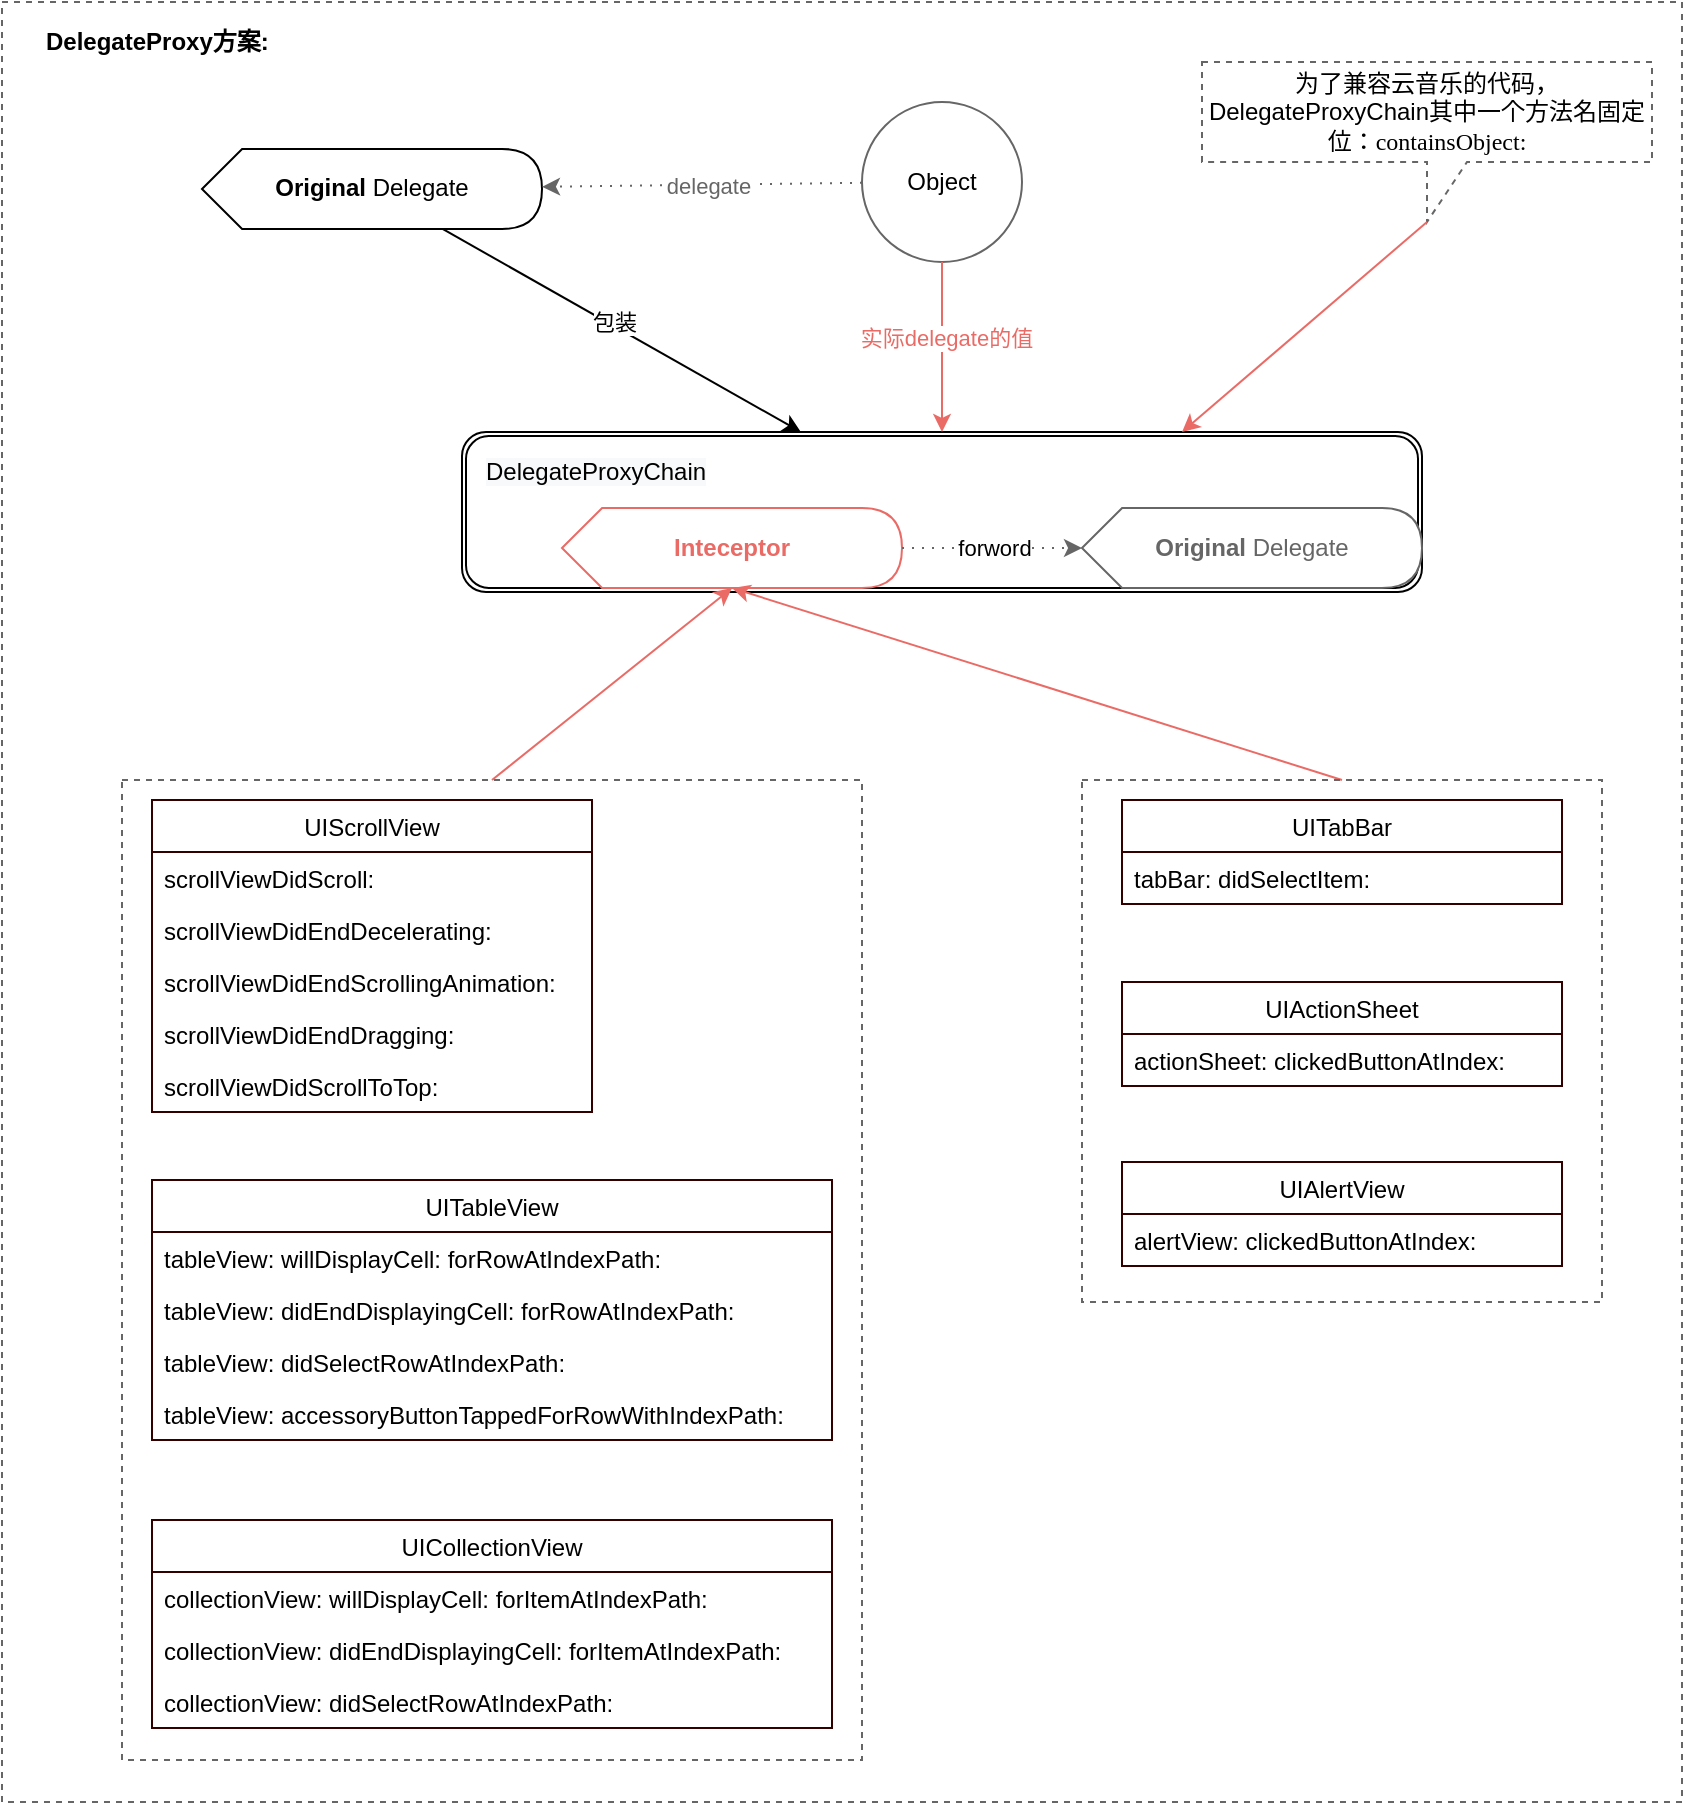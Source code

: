 <mxfile version="14.4.4" type="github">
  <diagram id="OFh5jDZAujv4qqEXNCZY" name="Page-1">
    <mxGraphModel dx="2858" dy="1131" grid="1" gridSize="10" guides="1" tooltips="1" connect="1" arrows="1" fold="1" page="1" pageScale="1" pageWidth="827" pageHeight="1169" math="0" shadow="0">
      <root>
        <mxCell id="0" />
        <mxCell id="1" parent="0" />
        <mxCell id="DnD35GqqPeqiVCsaAdNy-98" value="" style="whiteSpace=wrap;html=1;fontColor=#330000;strokeColor=#666666;fillColor=none;dashed=1;" parent="1" vertex="1">
          <mxGeometry x="-660" y="140" width="840" height="900" as="geometry" />
        </mxCell>
        <mxCell id="DnD35GqqPeqiVCsaAdNy-99" value="&lt;b&gt;Original&lt;/b&gt; Delegate" style="shape=display;whiteSpace=wrap;html=1;size=0.118;" parent="1" vertex="1">
          <mxGeometry x="-560" y="213.46" width="170" height="40" as="geometry" />
        </mxCell>
        <mxCell id="DnD35GqqPeqiVCsaAdNy-100" value="" style="shape=ext;double=1;rounded=1;whiteSpace=wrap;html=1;" parent="1" vertex="1">
          <mxGeometry x="-430" y="355" width="480" height="80" as="geometry" />
        </mxCell>
        <mxCell id="DnD35GqqPeqiVCsaAdNy-101" value="&lt;span style=&quot;color: rgb(0 , 0 , 0) ; font-family: &amp;#34;helvetica&amp;#34; ; font-size: 12px ; font-style: normal ; font-weight: 400 ; letter-spacing: normal ; text-indent: 0px ; text-transform: none ; word-spacing: 0px ; background-color: rgb(248 , 249 , 250) ; display: inline ; float: none&quot;&gt;DelegateProxyChain&lt;/span&gt;" style="text;html=1;strokeColor=none;fillColor=none;align=left;verticalAlign=middle;whiteSpace=wrap;rounded=0;" parent="1" vertex="1">
          <mxGeometry x="-420" y="365" width="140" height="20" as="geometry" />
        </mxCell>
        <mxCell id="DnD35GqqPeqiVCsaAdNy-102" value="" style="endArrow=classic;html=1;" parent="1" source="DnD35GqqPeqiVCsaAdNy-99" target="DnD35GqqPeqiVCsaAdNy-100" edge="1">
          <mxGeometry width="50" height="50" relative="1" as="geometry">
            <mxPoint x="-680" y="213.46" as="sourcePoint" />
            <mxPoint x="-630" y="163.46" as="targetPoint" />
          </mxGeometry>
        </mxCell>
        <mxCell id="DnD35GqqPeqiVCsaAdNy-103" value="包装" style="edgeLabel;html=1;align=center;verticalAlign=middle;resizable=0;points=[];" parent="DnD35GqqPeqiVCsaAdNy-102" vertex="1" connectable="0">
          <mxGeometry x="-0.06" y="2" relative="1" as="geometry">
            <mxPoint as="offset" />
          </mxGeometry>
        </mxCell>
        <mxCell id="DnD35GqqPeqiVCsaAdNy-104" value="&lt;font color=&quot;#666666&quot;&gt;&lt;b&gt;Original&lt;/b&gt; Delegate&lt;/font&gt;" style="shape=display;whiteSpace=wrap;html=1;size=0.118;strokeColor=#666666;" parent="1" vertex="1">
          <mxGeometry x="-120" y="393" width="170" height="40" as="geometry" />
        </mxCell>
        <mxCell id="DnD35GqqPeqiVCsaAdNy-105" value="Object" style="ellipse;whiteSpace=wrap;html=1;aspect=fixed;strokeColor=#666666;" parent="1" vertex="1">
          <mxGeometry x="-230" y="190" width="80" height="80" as="geometry" />
        </mxCell>
        <mxCell id="DnD35GqqPeqiVCsaAdNy-106" value="" style="endArrow=classic;html=1;dashed=1;dashPattern=1 4;strokeColor=#666666;" parent="1" source="DnD35GqqPeqiVCsaAdNy-105" target="DnD35GqqPeqiVCsaAdNy-99" edge="1">
          <mxGeometry width="50" height="50" relative="1" as="geometry">
            <mxPoint x="-380" y="200" as="sourcePoint" />
            <mxPoint x="-380" y="210" as="targetPoint" />
          </mxGeometry>
        </mxCell>
        <mxCell id="DnD35GqqPeqiVCsaAdNy-107" value="&lt;font color=&quot;#666666&quot;&gt;delegate&lt;/font&gt;" style="edgeLabel;html=1;align=center;verticalAlign=middle;resizable=0;points=[];" parent="DnD35GqqPeqiVCsaAdNy-106" vertex="1" connectable="0">
          <mxGeometry x="-0.046" relative="1" as="geometry">
            <mxPoint x="-1" as="offset" />
          </mxGeometry>
        </mxCell>
        <mxCell id="DnD35GqqPeqiVCsaAdNy-108" value="" style="endArrow=classic;html=1;strokeColor=#EA6B66;" parent="1" source="DnD35GqqPeqiVCsaAdNy-105" target="DnD35GqqPeqiVCsaAdNy-100" edge="1">
          <mxGeometry width="50" height="50" relative="1" as="geometry">
            <mxPoint x="-140" y="440" as="sourcePoint" />
            <mxPoint x="-90" y="390" as="targetPoint" />
          </mxGeometry>
        </mxCell>
        <mxCell id="DnD35GqqPeqiVCsaAdNy-109" value="实际delegate的值" style="edgeLabel;html=1;align=center;verticalAlign=middle;resizable=0;points=[];fontColor=#EA6B66;" parent="DnD35GqqPeqiVCsaAdNy-108" vertex="1" connectable="0">
          <mxGeometry x="-0.106" y="2" relative="1" as="geometry">
            <mxPoint as="offset" />
          </mxGeometry>
        </mxCell>
        <mxCell id="DnD35GqqPeqiVCsaAdNy-110" value="&lt;b&gt;&lt;font color=&quot;#ea6b66&quot;&gt;Inteceptor&lt;/font&gt;&lt;/b&gt;" style="shape=display;whiteSpace=wrap;html=1;size=0.118;strokeColor=#EA6B66;" parent="1" vertex="1">
          <mxGeometry x="-380" y="393" width="170" height="40" as="geometry" />
        </mxCell>
        <mxCell id="DnD35GqqPeqiVCsaAdNy-111" value="" style="endArrow=classic;html=1;dashed=1;dashPattern=1 4;strokeColor=#666666;" parent="1" source="DnD35GqqPeqiVCsaAdNy-110" target="DnD35GqqPeqiVCsaAdNy-104" edge="1">
          <mxGeometry width="50" height="50" relative="1" as="geometry">
            <mxPoint x="-230" y="601.54" as="sourcePoint" />
            <mxPoint x="-180" y="551.54" as="targetPoint" />
          </mxGeometry>
        </mxCell>
        <mxCell id="DnD35GqqPeqiVCsaAdNy-112" value="forword" style="edgeLabel;html=1;align=center;verticalAlign=middle;resizable=0;points=[];" parent="DnD35GqqPeqiVCsaAdNy-111" vertex="1" connectable="0">
          <mxGeometry x="0.022" y="-3" relative="1" as="geometry">
            <mxPoint y="-3" as="offset" />
          </mxGeometry>
        </mxCell>
        <mxCell id="DnD35GqqPeqiVCsaAdNy-113" value="" style="whiteSpace=wrap;html=1;fontColor=#330000;strokeColor=#666666;fillColor=none;dashed=1;" parent="1" vertex="1">
          <mxGeometry x="-600" y="529" width="370" height="490" as="geometry" />
        </mxCell>
        <mxCell id="DnD35GqqPeqiVCsaAdNy-114" value="" style="endArrow=classic;html=1;strokeColor=#EA6B66;fontColor=#330000;exitX=0.5;exitY=0;exitDx=0;exitDy=0;entryX=0;entryY=0;entryDx=85;entryDy=40;entryPerimeter=0;" parent="1" source="DnD35GqqPeqiVCsaAdNy-113" target="DnD35GqqPeqiVCsaAdNy-110" edge="1">
          <mxGeometry width="50" height="50" relative="1" as="geometry">
            <mxPoint x="-70" y="570" as="sourcePoint" />
            <mxPoint x="-20" y="520" as="targetPoint" />
          </mxGeometry>
        </mxCell>
        <mxCell id="DnD35GqqPeqiVCsaAdNy-115" value="UIScrollView" style="swimlane;fontStyle=0;childLayout=stackLayout;horizontal=1;startSize=26;fillColor=none;horizontalStack=0;resizeParent=1;resizeParentMax=0;resizeLast=0;collapsible=1;marginBottom=0;strokeColor=#330000;" parent="1" vertex="1">
          <mxGeometry x="-585" y="539" width="220" height="156" as="geometry" />
        </mxCell>
        <mxCell id="DnD35GqqPeqiVCsaAdNy-116" value="scrollViewDidScroll:" style="text;strokeColor=none;fillColor=none;align=left;verticalAlign=top;spacingLeft=4;spacingRight=4;overflow=hidden;rotatable=0;points=[[0,0.5],[1,0.5]];portConstraint=eastwest;" parent="DnD35GqqPeqiVCsaAdNy-115" vertex="1">
          <mxGeometry y="26" width="220" height="26" as="geometry" />
        </mxCell>
        <mxCell id="DnD35GqqPeqiVCsaAdNy-117" value="scrollViewDidEndDecelerating:" style="text;strokeColor=none;fillColor=none;align=left;verticalAlign=top;spacingLeft=4;spacingRight=4;overflow=hidden;rotatable=0;points=[[0,0.5],[1,0.5]];portConstraint=eastwest;" parent="DnD35GqqPeqiVCsaAdNy-115" vertex="1">
          <mxGeometry y="52" width="220" height="26" as="geometry" />
        </mxCell>
        <mxCell id="DnD35GqqPeqiVCsaAdNy-118" value="scrollViewDidEndScrollingAnimation:" style="text;strokeColor=none;fillColor=none;align=left;verticalAlign=top;spacingLeft=4;spacingRight=4;overflow=hidden;rotatable=0;points=[[0,0.5],[1,0.5]];portConstraint=eastwest;" parent="DnD35GqqPeqiVCsaAdNy-115" vertex="1">
          <mxGeometry y="78" width="220" height="26" as="geometry" />
        </mxCell>
        <mxCell id="DnD35GqqPeqiVCsaAdNy-119" value="scrollViewDidEndDragging:" style="text;strokeColor=none;fillColor=none;align=left;verticalAlign=top;spacingLeft=4;spacingRight=4;overflow=hidden;rotatable=0;points=[[0,0.5],[1,0.5]];portConstraint=eastwest;" parent="DnD35GqqPeqiVCsaAdNy-115" vertex="1">
          <mxGeometry y="104" width="220" height="26" as="geometry" />
        </mxCell>
        <mxCell id="DnD35GqqPeqiVCsaAdNy-120" value="scrollViewDidScrollToTop:" style="text;strokeColor=none;fillColor=none;align=left;verticalAlign=top;spacingLeft=4;spacingRight=4;overflow=hidden;rotatable=0;points=[[0,0.5],[1,0.5]];portConstraint=eastwest;" parent="DnD35GqqPeqiVCsaAdNy-115" vertex="1">
          <mxGeometry y="130" width="220" height="26" as="geometry" />
        </mxCell>
        <mxCell id="DnD35GqqPeqiVCsaAdNy-121" value="UITableView" style="swimlane;fontStyle=0;childLayout=stackLayout;horizontal=1;startSize=26;fillColor=none;horizontalStack=0;resizeParent=1;resizeParentMax=0;resizeLast=0;collapsible=1;marginBottom=0;strokeColor=#330000;" parent="1" vertex="1">
          <mxGeometry x="-585" y="729" width="340" height="130" as="geometry" />
        </mxCell>
        <mxCell id="DnD35GqqPeqiVCsaAdNy-122" value="tableView: willDisplayCell: forRowAtIndexPath:" style="text;strokeColor=none;fillColor=none;align=left;verticalAlign=top;spacingLeft=4;spacingRight=4;overflow=hidden;rotatable=0;points=[[0,0.5],[1,0.5]];portConstraint=eastwest;" parent="DnD35GqqPeqiVCsaAdNy-121" vertex="1">
          <mxGeometry y="26" width="340" height="26" as="geometry" />
        </mxCell>
        <mxCell id="DnD35GqqPeqiVCsaAdNy-123" value="tableView: didEndDisplayingCell: forRowAtIndexPath:" style="text;strokeColor=none;fillColor=none;align=left;verticalAlign=top;spacingLeft=4;spacingRight=4;overflow=hidden;rotatable=0;points=[[0,0.5],[1,0.5]];portConstraint=eastwest;" parent="DnD35GqqPeqiVCsaAdNy-121" vertex="1">
          <mxGeometry y="52" width="340" height="26" as="geometry" />
        </mxCell>
        <mxCell id="DnD35GqqPeqiVCsaAdNy-124" value="tableView: didSelectRowAtIndexPath:" style="text;strokeColor=none;fillColor=none;align=left;verticalAlign=top;spacingLeft=4;spacingRight=4;overflow=hidden;rotatable=0;points=[[0,0.5],[1,0.5]];portConstraint=eastwest;" parent="DnD35GqqPeqiVCsaAdNy-121" vertex="1">
          <mxGeometry y="78" width="340" height="26" as="geometry" />
        </mxCell>
        <mxCell id="DnD35GqqPeqiVCsaAdNy-125" value="tableView: accessoryButtonTappedForRowWithIndexPath:" style="text;strokeColor=none;fillColor=none;align=left;verticalAlign=top;spacingLeft=4;spacingRight=4;overflow=hidden;rotatable=0;points=[[0,0.5],[1,0.5]];portConstraint=eastwest;" parent="DnD35GqqPeqiVCsaAdNy-121" vertex="1">
          <mxGeometry y="104" width="340" height="26" as="geometry" />
        </mxCell>
        <mxCell id="DnD35GqqPeqiVCsaAdNy-126" value="UICollectionView" style="swimlane;fontStyle=0;childLayout=stackLayout;horizontal=1;startSize=26;fillColor=none;horizontalStack=0;resizeParent=1;resizeParentMax=0;resizeLast=0;collapsible=1;marginBottom=0;strokeColor=#330000;" parent="1" vertex="1">
          <mxGeometry x="-585" y="899" width="340" height="104" as="geometry" />
        </mxCell>
        <mxCell id="DnD35GqqPeqiVCsaAdNy-127" value="collectionView: willDisplayCell: forItemAtIndexPath:" style="text;strokeColor=none;fillColor=none;align=left;verticalAlign=top;spacingLeft=4;spacingRight=4;overflow=hidden;rotatable=0;points=[[0,0.5],[1,0.5]];portConstraint=eastwest;" parent="DnD35GqqPeqiVCsaAdNy-126" vertex="1">
          <mxGeometry y="26" width="340" height="26" as="geometry" />
        </mxCell>
        <mxCell id="DnD35GqqPeqiVCsaAdNy-128" value="collectionView: didEndDisplayingCell: forItemAtIndexPath:" style="text;strokeColor=none;fillColor=none;align=left;verticalAlign=top;spacingLeft=4;spacingRight=4;overflow=hidden;rotatable=0;points=[[0,0.5],[1,0.5]];portConstraint=eastwest;" parent="DnD35GqqPeqiVCsaAdNy-126" vertex="1">
          <mxGeometry y="52" width="340" height="26" as="geometry" />
        </mxCell>
        <mxCell id="DnD35GqqPeqiVCsaAdNy-129" value="collectionView: didSelectRowAtIndexPath:" style="text;strokeColor=none;fillColor=none;align=left;verticalAlign=top;spacingLeft=4;spacingRight=4;overflow=hidden;rotatable=0;points=[[0,0.5],[1,0.5]];portConstraint=eastwest;" parent="DnD35GqqPeqiVCsaAdNy-126" vertex="1">
          <mxGeometry y="78" width="340" height="26" as="geometry" />
        </mxCell>
        <mxCell id="DnD35GqqPeqiVCsaAdNy-130" value="" style="endArrow=classic;html=1;strokeColor=#EA6B66;fontColor=#330000;exitX=0.5;exitY=0;exitDx=0;exitDy=0;entryX=0;entryY=0;entryDx=85;entryDy=40;entryPerimeter=0;" parent="1" source="DnD35GqqPeqiVCsaAdNy-131" target="DnD35GqqPeqiVCsaAdNy-110" edge="1">
          <mxGeometry width="50" height="50" relative="1" as="geometry">
            <mxPoint x="40" y="550" as="sourcePoint" />
            <mxPoint x="-285" y="443" as="targetPoint" />
          </mxGeometry>
        </mxCell>
        <mxCell id="DnD35GqqPeqiVCsaAdNy-131" value="" style="whiteSpace=wrap;html=1;fontColor=#330000;strokeColor=#666666;fillColor=none;dashed=1;" parent="1" vertex="1">
          <mxGeometry x="-120" y="529" width="260" height="261" as="geometry" />
        </mxCell>
        <mxCell id="DnD35GqqPeqiVCsaAdNy-132" value="UITabBar" style="swimlane;fontStyle=0;childLayout=stackLayout;horizontal=1;startSize=26;fillColor=none;horizontalStack=0;resizeParent=1;resizeParentMax=0;resizeLast=0;collapsible=1;marginBottom=0;strokeColor=#330000;" parent="1" vertex="1">
          <mxGeometry x="-100" y="539" width="220" height="52" as="geometry" />
        </mxCell>
        <mxCell id="DnD35GqqPeqiVCsaAdNy-133" value="tabBar: didSelectItem:" style="text;strokeColor=none;fillColor=none;align=left;verticalAlign=top;spacingLeft=4;spacingRight=4;overflow=hidden;rotatable=0;points=[[0,0.5],[1,0.5]];portConstraint=eastwest;" parent="DnD35GqqPeqiVCsaAdNy-132" vertex="1">
          <mxGeometry y="26" width="220" height="26" as="geometry" />
        </mxCell>
        <mxCell id="DnD35GqqPeqiVCsaAdNy-134" value="UIActionSheet" style="swimlane;fontStyle=0;childLayout=stackLayout;horizontal=1;startSize=26;fillColor=none;horizontalStack=0;resizeParent=1;resizeParentMax=0;resizeLast=0;collapsible=1;marginBottom=0;strokeColor=#330000;" parent="1" vertex="1">
          <mxGeometry x="-100" y="630" width="220" height="52" as="geometry" />
        </mxCell>
        <mxCell id="DnD35GqqPeqiVCsaAdNy-135" value="actionSheet: clickedButtonAtIndex:" style="text;strokeColor=none;fillColor=none;align=left;verticalAlign=top;spacingLeft=4;spacingRight=4;overflow=hidden;rotatable=0;points=[[0,0.5],[1,0.5]];portConstraint=eastwest;" parent="DnD35GqqPeqiVCsaAdNy-134" vertex="1">
          <mxGeometry y="26" width="220" height="26" as="geometry" />
        </mxCell>
        <mxCell id="DnD35GqqPeqiVCsaAdNy-136" value="UIAlertView" style="swimlane;fontStyle=0;childLayout=stackLayout;horizontal=1;startSize=26;fillColor=none;horizontalStack=0;resizeParent=1;resizeParentMax=0;resizeLast=0;collapsible=1;marginBottom=0;strokeColor=#330000;" parent="1" vertex="1">
          <mxGeometry x="-100" y="720" width="220" height="52" as="geometry" />
        </mxCell>
        <mxCell id="DnD35GqqPeqiVCsaAdNy-137" value="alertView: clickedButtonAtIndex:" style="text;strokeColor=none;fillColor=none;align=left;verticalAlign=top;spacingLeft=4;spacingRight=4;overflow=hidden;rotatable=0;points=[[0,0.5],[1,0.5]];portConstraint=eastwest;" parent="DnD35GqqPeqiVCsaAdNy-136" vertex="1">
          <mxGeometry y="26" width="220" height="26" as="geometry" />
        </mxCell>
        <mxCell id="DnD35GqqPeqiVCsaAdNy-139" value="&lt;b&gt;DelegateProxy方案:&lt;/b&gt;" style="text;html=1;strokeColor=none;fillColor=none;align=left;verticalAlign=middle;whiteSpace=wrap;rounded=0;dashed=1;fontColor=#000000;" parent="1" vertex="1">
          <mxGeometry x="-640" y="150" width="190" height="20" as="geometry" />
        </mxCell>
        <mxCell id="DnD35GqqPeqiVCsaAdNy-140" value="为了兼容云音乐的代码，&lt;span style=&quot;font-family: &amp;#34;helvetica&amp;#34; ; text-align: left&quot;&gt;DelegateProxyChain其中一个方法名固定位：&lt;/span&gt;&lt;span style=&quot;font-family: &amp;#34;menlo&amp;#34;&quot;&gt;containsObject&lt;/span&gt;&lt;span class=&quot;s1&quot; style=&quot;font-family: &amp;#34;menlo&amp;#34;&quot;&gt;:&lt;/span&gt;" style="shape=callout;whiteSpace=wrap;html=1;perimeter=calloutPerimeter;dashed=1;strokeColor=#666666;fillColor=none;fontColor=#000000;base=20;" parent="1" vertex="1">
          <mxGeometry x="-60" y="170" width="225" height="80" as="geometry" />
        </mxCell>
        <mxCell id="DnD35GqqPeqiVCsaAdNy-141" value="" style="endArrow=classic;html=1;strokeColor=#EA6B66;fontColor=#000000;exitX=0;exitY=0;exitDx=112.5;exitDy=80;exitPerimeter=0;entryX=0.75;entryY=0;entryDx=0;entryDy=0;" parent="1" source="DnD35GqqPeqiVCsaAdNy-140" target="DnD35GqqPeqiVCsaAdNy-100" edge="1">
          <mxGeometry width="50" height="50" relative="1" as="geometry">
            <mxPoint x="310" y="330" as="sourcePoint" />
            <mxPoint x="360" y="280" as="targetPoint" />
          </mxGeometry>
        </mxCell>
      </root>
    </mxGraphModel>
  </diagram>
</mxfile>
